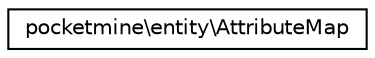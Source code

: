 digraph "Graphical Class Hierarchy"
{
 // INTERACTIVE_SVG=YES
 // LATEX_PDF_SIZE
  edge [fontname="Helvetica",fontsize="10",labelfontname="Helvetica",labelfontsize="10"];
  node [fontname="Helvetica",fontsize="10",shape=record];
  rankdir="LR";
  Node0 [label="pocketmine\\entity\\AttributeMap",height=0.2,width=0.4,color="black", fillcolor="white", style="filled",URL="$d0/d76/classpocketmine_1_1entity_1_1_attribute_map.html",tooltip=" "];
}
